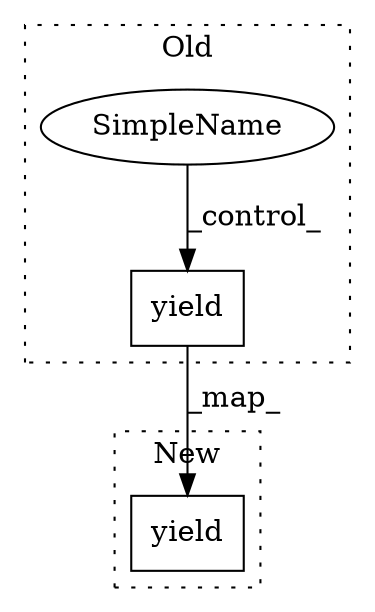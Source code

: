 digraph G {
subgraph cluster0 {
1 [label="yield" a="112" s="3206" l="7" shape="box"];
3 [label="SimpleName" a="42" s="2242" l="1" shape="ellipse"];
label = "Old";
style="dotted";
}
subgraph cluster1 {
2 [label="yield" a="112" s="2988" l="7" shape="box"];
label = "New";
style="dotted";
}
1 -> 2 [label="_map_"];
3 -> 1 [label="_control_"];
}